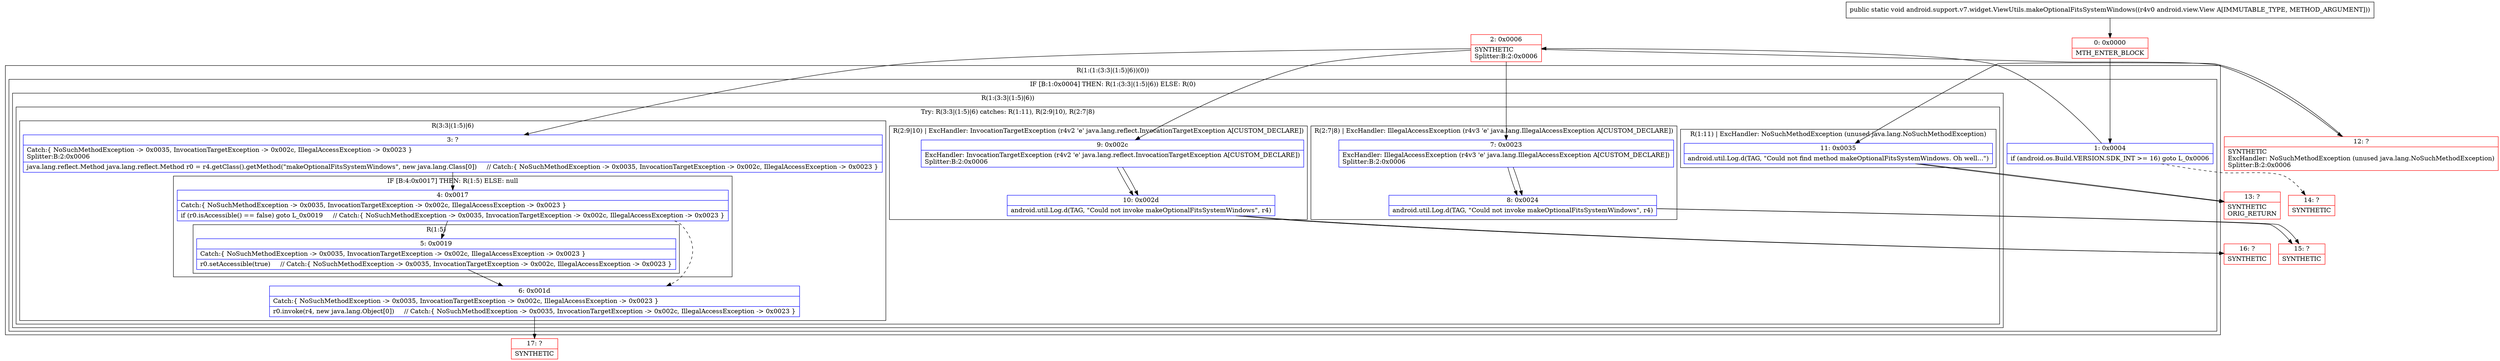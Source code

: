 digraph "CFG forandroid.support.v7.widget.ViewUtils.makeOptionalFitsSystemWindows(Landroid\/view\/View;)V" {
subgraph cluster_Region_1756038171 {
label = "R(1:(1:(3:3|(1:5)|6))(0))";
node [shape=record,color=blue];
subgraph cluster_IfRegion_2036730201 {
label = "IF [B:1:0x0004] THEN: R(1:(3:3|(1:5)|6)) ELSE: R(0)";
node [shape=record,color=blue];
Node_1 [shape=record,label="{1\:\ 0x0004|if (android.os.Build.VERSION.SDK_INT \>= 16) goto L_0x0006\l}"];
subgraph cluster_Region_983860887 {
label = "R(1:(3:3|(1:5)|6))";
node [shape=record,color=blue];
subgraph cluster_TryCatchRegion_903300519 {
label = "Try: R(3:3|(1:5)|6) catches: R(1:11), R(2:9|10), R(2:7|8)";
node [shape=record,color=blue];
subgraph cluster_Region_1962367324 {
label = "R(3:3|(1:5)|6)";
node [shape=record,color=blue];
Node_3 [shape=record,label="{3\:\ ?|Catch:\{ NoSuchMethodException \-\> 0x0035, InvocationTargetException \-\> 0x002c, IllegalAccessException \-\> 0x0023 \}\lSplitter:B:2:0x0006\l|java.lang.reflect.Method java.lang.reflect.Method r0 = r4.getClass().getMethod(\"makeOptionalFitsSystemWindows\", new java.lang.Class[0])     \/\/ Catch:\{ NoSuchMethodException \-\> 0x0035, InvocationTargetException \-\> 0x002c, IllegalAccessException \-\> 0x0023 \}\l}"];
subgraph cluster_IfRegion_1641076824 {
label = "IF [B:4:0x0017] THEN: R(1:5) ELSE: null";
node [shape=record,color=blue];
Node_4 [shape=record,label="{4\:\ 0x0017|Catch:\{ NoSuchMethodException \-\> 0x0035, InvocationTargetException \-\> 0x002c, IllegalAccessException \-\> 0x0023 \}\l|if (r0.isAccessible() == false) goto L_0x0019     \/\/ Catch:\{ NoSuchMethodException \-\> 0x0035, InvocationTargetException \-\> 0x002c, IllegalAccessException \-\> 0x0023 \}\l}"];
subgraph cluster_Region_396948030 {
label = "R(1:5)";
node [shape=record,color=blue];
Node_5 [shape=record,label="{5\:\ 0x0019|Catch:\{ NoSuchMethodException \-\> 0x0035, InvocationTargetException \-\> 0x002c, IllegalAccessException \-\> 0x0023 \}\l|r0.setAccessible(true)     \/\/ Catch:\{ NoSuchMethodException \-\> 0x0035, InvocationTargetException \-\> 0x002c, IllegalAccessException \-\> 0x0023 \}\l}"];
}
}
Node_6 [shape=record,label="{6\:\ 0x001d|Catch:\{ NoSuchMethodException \-\> 0x0035, InvocationTargetException \-\> 0x002c, IllegalAccessException \-\> 0x0023 \}\l|r0.invoke(r4, new java.lang.Object[0])     \/\/ Catch:\{ NoSuchMethodException \-\> 0x0035, InvocationTargetException \-\> 0x002c, IllegalAccessException \-\> 0x0023 \}\l}"];
}
subgraph cluster_Region_99357914 {
label = "R(1:11) | ExcHandler: NoSuchMethodException (unused java.lang.NoSuchMethodException)\l";
node [shape=record,color=blue];
Node_11 [shape=record,label="{11\:\ 0x0035|android.util.Log.d(TAG, \"Could not find method makeOptionalFitsSystemWindows. Oh well...\")\l}"];
}
subgraph cluster_Region_1275718143 {
label = "R(2:9|10) | ExcHandler: InvocationTargetException (r4v2 'e' java.lang.reflect.InvocationTargetException A[CUSTOM_DECLARE])\l";
node [shape=record,color=blue];
Node_9 [shape=record,label="{9\:\ 0x002c|ExcHandler: InvocationTargetException (r4v2 'e' java.lang.reflect.InvocationTargetException A[CUSTOM_DECLARE])\lSplitter:B:2:0x0006\l}"];
Node_10 [shape=record,label="{10\:\ 0x002d|android.util.Log.d(TAG, \"Could not invoke makeOptionalFitsSystemWindows\", r4)\l}"];
}
subgraph cluster_Region_1384599255 {
label = "R(2:7|8) | ExcHandler: IllegalAccessException (r4v3 'e' java.lang.IllegalAccessException A[CUSTOM_DECLARE])\l";
node [shape=record,color=blue];
Node_7 [shape=record,label="{7\:\ 0x0023|ExcHandler: IllegalAccessException (r4v3 'e' java.lang.IllegalAccessException A[CUSTOM_DECLARE])\lSplitter:B:2:0x0006\l}"];
Node_8 [shape=record,label="{8\:\ 0x0024|android.util.Log.d(TAG, \"Could not invoke makeOptionalFitsSystemWindows\", r4)\l}"];
}
}
}
subgraph cluster_Region_1576190813 {
label = "R(0)";
node [shape=record,color=blue];
}
}
}
subgraph cluster_Region_99357914 {
label = "R(1:11) | ExcHandler: NoSuchMethodException (unused java.lang.NoSuchMethodException)\l";
node [shape=record,color=blue];
Node_11 [shape=record,label="{11\:\ 0x0035|android.util.Log.d(TAG, \"Could not find method makeOptionalFitsSystemWindows. Oh well...\")\l}"];
}
subgraph cluster_Region_1275718143 {
label = "R(2:9|10) | ExcHandler: InvocationTargetException (r4v2 'e' java.lang.reflect.InvocationTargetException A[CUSTOM_DECLARE])\l";
node [shape=record,color=blue];
Node_9 [shape=record,label="{9\:\ 0x002c|ExcHandler: InvocationTargetException (r4v2 'e' java.lang.reflect.InvocationTargetException A[CUSTOM_DECLARE])\lSplitter:B:2:0x0006\l}"];
Node_10 [shape=record,label="{10\:\ 0x002d|android.util.Log.d(TAG, \"Could not invoke makeOptionalFitsSystemWindows\", r4)\l}"];
}
subgraph cluster_Region_1384599255 {
label = "R(2:7|8) | ExcHandler: IllegalAccessException (r4v3 'e' java.lang.IllegalAccessException A[CUSTOM_DECLARE])\l";
node [shape=record,color=blue];
Node_7 [shape=record,label="{7\:\ 0x0023|ExcHandler: IllegalAccessException (r4v3 'e' java.lang.IllegalAccessException A[CUSTOM_DECLARE])\lSplitter:B:2:0x0006\l}"];
Node_8 [shape=record,label="{8\:\ 0x0024|android.util.Log.d(TAG, \"Could not invoke makeOptionalFitsSystemWindows\", r4)\l}"];
}
Node_0 [shape=record,color=red,label="{0\:\ 0x0000|MTH_ENTER_BLOCK\l}"];
Node_2 [shape=record,color=red,label="{2\:\ 0x0006|SYNTHETIC\lSplitter:B:2:0x0006\l}"];
Node_12 [shape=record,color=red,label="{12\:\ ?|SYNTHETIC\lExcHandler: NoSuchMethodException (unused java.lang.NoSuchMethodException)\lSplitter:B:2:0x0006\l}"];
Node_13 [shape=record,color=red,label="{13\:\ ?|SYNTHETIC\lORIG_RETURN\l}"];
Node_14 [shape=record,color=red,label="{14\:\ ?|SYNTHETIC\l}"];
Node_15 [shape=record,color=red,label="{15\:\ ?|SYNTHETIC\l}"];
Node_16 [shape=record,color=red,label="{16\:\ ?|SYNTHETIC\l}"];
Node_17 [shape=record,color=red,label="{17\:\ ?|SYNTHETIC\l}"];
MethodNode[shape=record,label="{public static void android.support.v7.widget.ViewUtils.makeOptionalFitsSystemWindows((r4v0 android.view.View A[IMMUTABLE_TYPE, METHOD_ARGUMENT])) }"];
MethodNode -> Node_0;
Node_1 -> Node_2;
Node_1 -> Node_14[style=dashed];
Node_3 -> Node_4;
Node_4 -> Node_5;
Node_4 -> Node_6[style=dashed];
Node_5 -> Node_6;
Node_6 -> Node_17;
Node_11 -> Node_13;
Node_9 -> Node_10;
Node_10 -> Node_16;
Node_7 -> Node_8;
Node_8 -> Node_15;
Node_11 -> Node_13;
Node_9 -> Node_10;
Node_10 -> Node_16;
Node_7 -> Node_8;
Node_8 -> Node_15;
Node_0 -> Node_1;
Node_2 -> Node_3;
Node_2 -> Node_12;
Node_2 -> Node_9;
Node_2 -> Node_7;
Node_12 -> Node_11;
}

